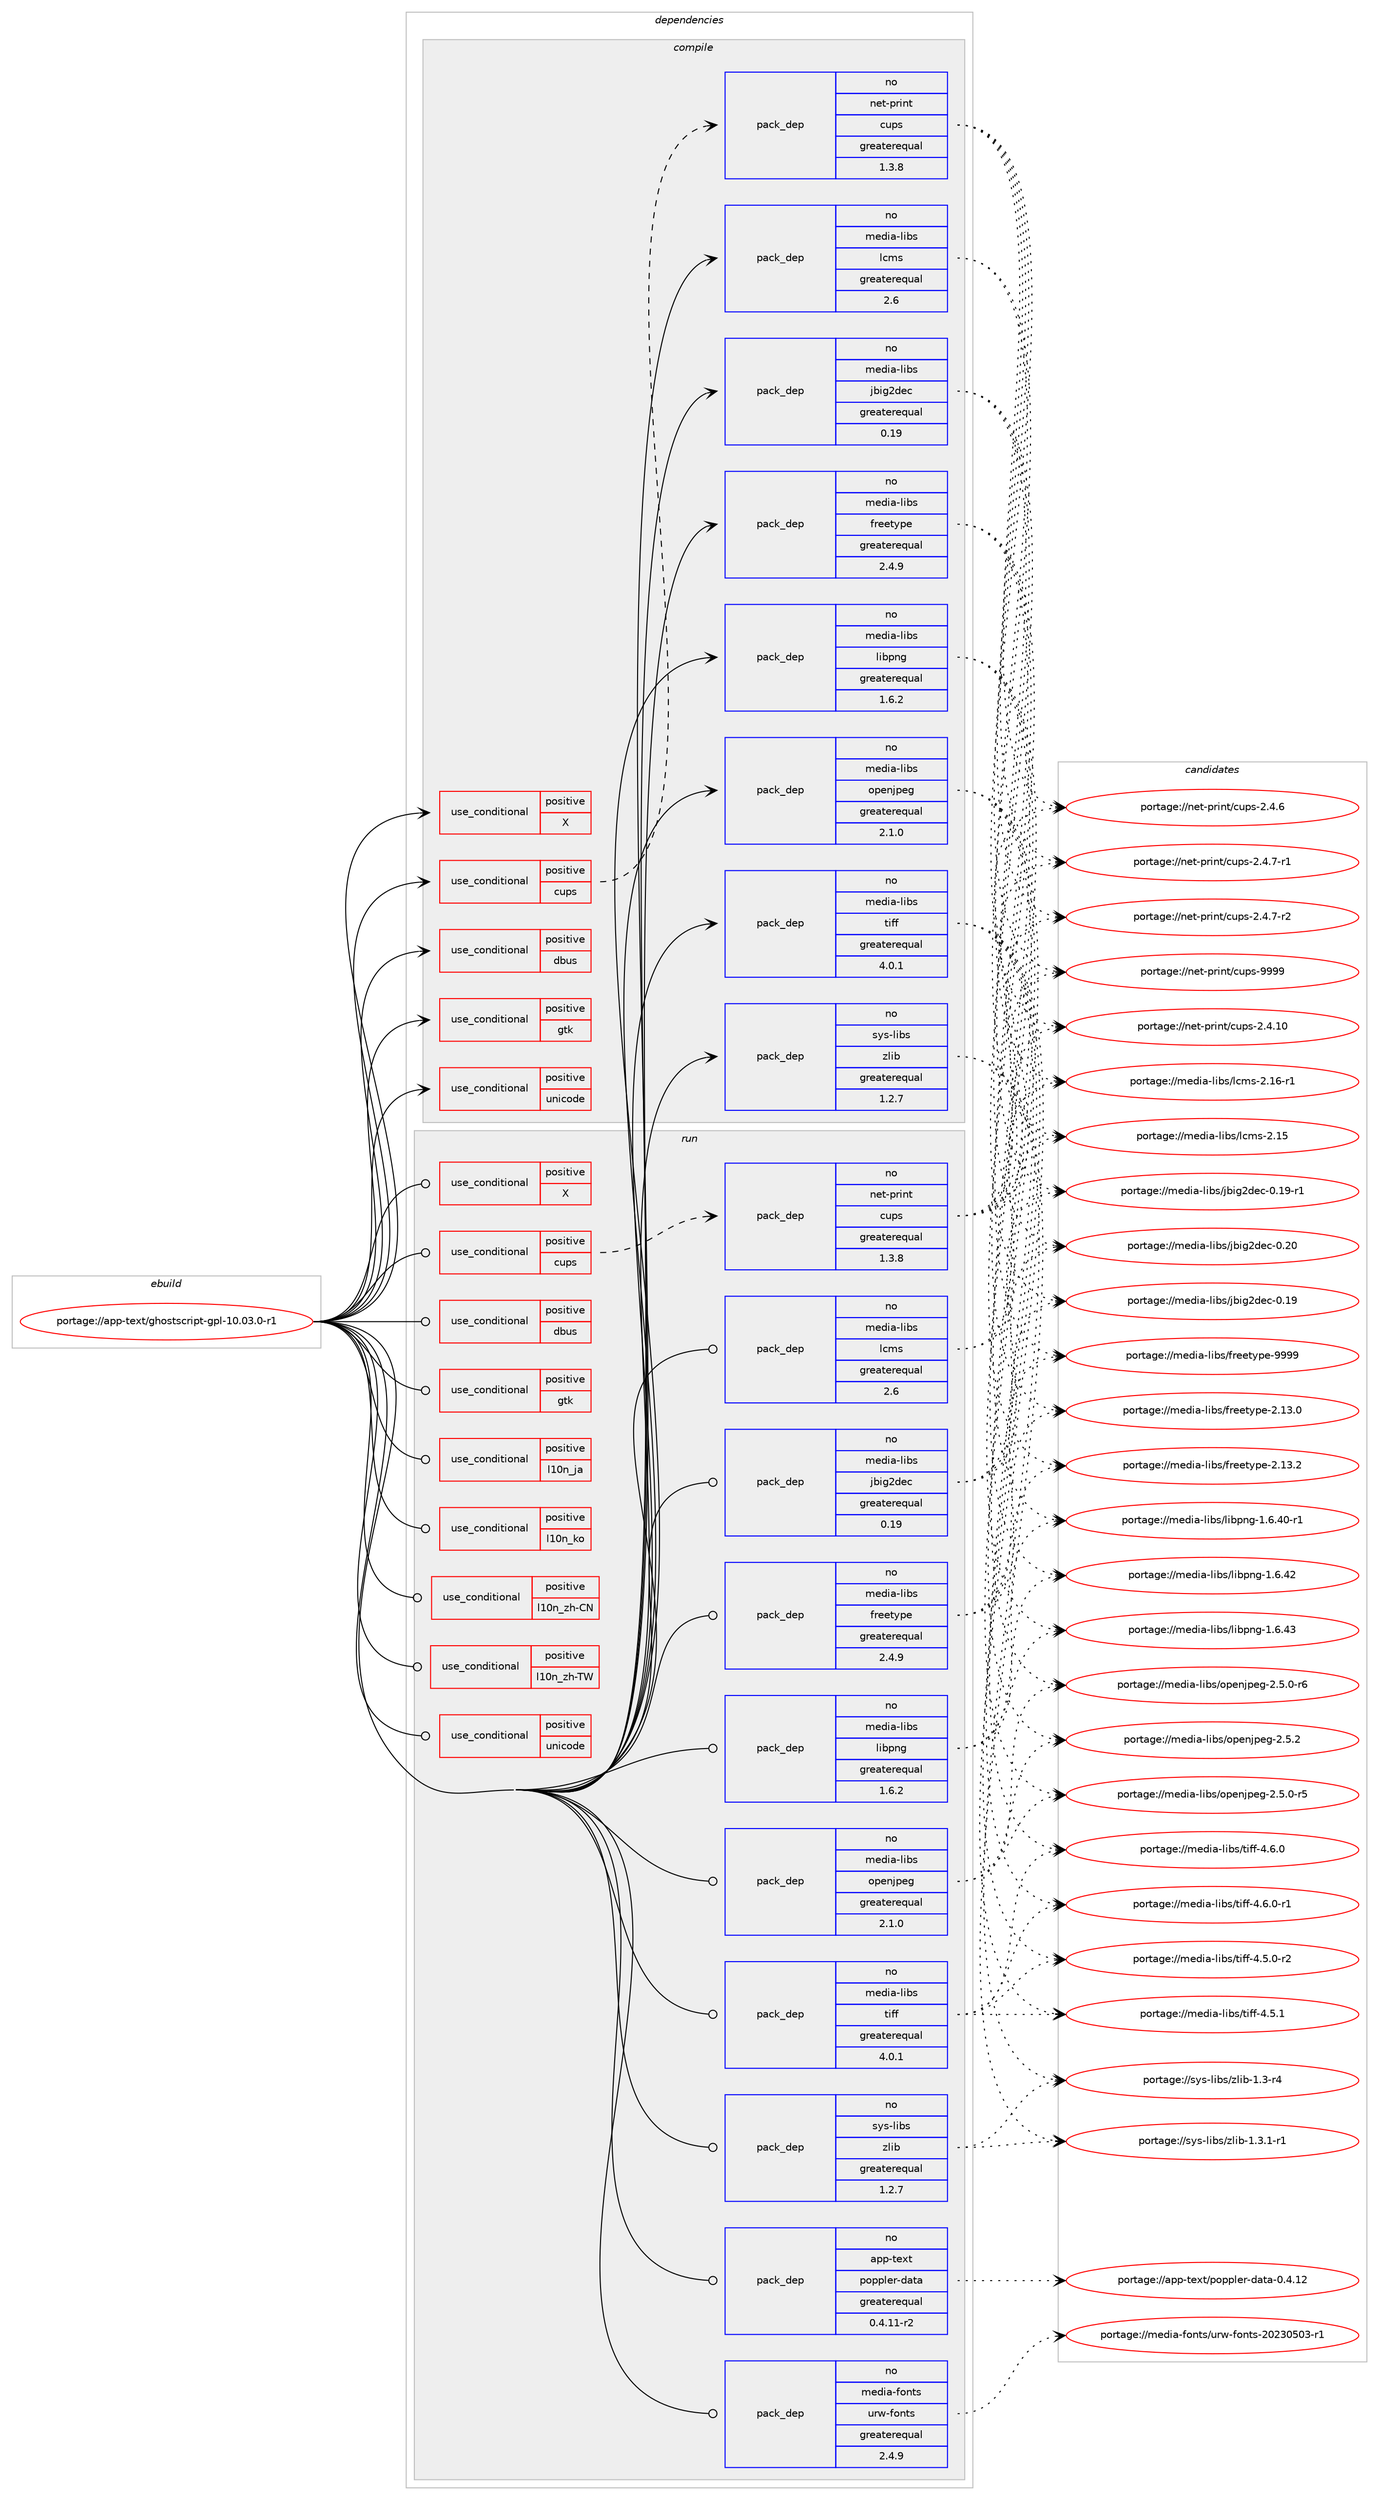 digraph prolog {

# *************
# Graph options
# *************

newrank=true;
concentrate=true;
compound=true;
graph [rankdir=LR,fontname=Helvetica,fontsize=10,ranksep=1.5];#, ranksep=2.5, nodesep=0.2];
edge  [arrowhead=vee];
node  [fontname=Helvetica,fontsize=10];

# **********
# The ebuild
# **********

subgraph cluster_leftcol {
color=gray;
rank=same;
label=<<i>ebuild</i>>;
id [label="portage://app-text/ghostscript-gpl-10.03.0-r1", color=red, width=4, href="../app-text/ghostscript-gpl-10.03.0-r1.svg"];
}

# ****************
# The dependencies
# ****************

subgraph cluster_midcol {
color=gray;
label=<<i>dependencies</i>>;
subgraph cluster_compile {
fillcolor="#eeeeee";
style=filled;
label=<<i>compile</i>>;
subgraph cond14654 {
dependency24697 [label=<<TABLE BORDER="0" CELLBORDER="1" CELLSPACING="0" CELLPADDING="4"><TR><TD ROWSPAN="3" CELLPADDING="10">use_conditional</TD></TR><TR><TD>positive</TD></TR><TR><TD>X</TD></TR></TABLE>>, shape=none, color=red];
# *** BEGIN UNKNOWN DEPENDENCY TYPE (TODO) ***
# dependency24697 -> package_dependency(portage://app-text/ghostscript-gpl-10.03.0-r1,install,no,x11-libs,libXt,none,[,,],[],[])
# *** END UNKNOWN DEPENDENCY TYPE (TODO) ***

# *** BEGIN UNKNOWN DEPENDENCY TYPE (TODO) ***
# dependency24697 -> package_dependency(portage://app-text/ghostscript-gpl-10.03.0-r1,install,no,x11-libs,libXext,none,[,,],[],[])
# *** END UNKNOWN DEPENDENCY TYPE (TODO) ***

}
id:e -> dependency24697:w [weight=20,style="solid",arrowhead="vee"];
subgraph cond14655 {
dependency24698 [label=<<TABLE BORDER="0" CELLBORDER="1" CELLSPACING="0" CELLPADDING="4"><TR><TD ROWSPAN="3" CELLPADDING="10">use_conditional</TD></TR><TR><TD>positive</TD></TR><TR><TD>cups</TD></TR></TABLE>>, shape=none, color=red];
subgraph pack9572 {
dependency24699 [label=<<TABLE BORDER="0" CELLBORDER="1" CELLSPACING="0" CELLPADDING="4" WIDTH="220"><TR><TD ROWSPAN="6" CELLPADDING="30">pack_dep</TD></TR><TR><TD WIDTH="110">no</TD></TR><TR><TD>net-print</TD></TR><TR><TD>cups</TD></TR><TR><TD>greaterequal</TD></TR><TR><TD>1.3.8</TD></TR></TABLE>>, shape=none, color=blue];
}
dependency24698:e -> dependency24699:w [weight=20,style="dashed",arrowhead="vee"];
}
id:e -> dependency24698:w [weight=20,style="solid",arrowhead="vee"];
subgraph cond14656 {
dependency24700 [label=<<TABLE BORDER="0" CELLBORDER="1" CELLSPACING="0" CELLPADDING="4"><TR><TD ROWSPAN="3" CELLPADDING="10">use_conditional</TD></TR><TR><TD>positive</TD></TR><TR><TD>dbus</TD></TR></TABLE>>, shape=none, color=red];
# *** BEGIN UNKNOWN DEPENDENCY TYPE (TODO) ***
# dependency24700 -> package_dependency(portage://app-text/ghostscript-gpl-10.03.0-r1,install,no,sys-apps,dbus,none,[,,],[],[])
# *** END UNKNOWN DEPENDENCY TYPE (TODO) ***

}
id:e -> dependency24700:w [weight=20,style="solid",arrowhead="vee"];
subgraph cond14657 {
dependency24701 [label=<<TABLE BORDER="0" CELLBORDER="1" CELLSPACING="0" CELLPADDING="4"><TR><TD ROWSPAN="3" CELLPADDING="10">use_conditional</TD></TR><TR><TD>positive</TD></TR><TR><TD>gtk</TD></TR></TABLE>>, shape=none, color=red];
# *** BEGIN UNKNOWN DEPENDENCY TYPE (TODO) ***
# dependency24701 -> package_dependency(portage://app-text/ghostscript-gpl-10.03.0-r1,install,no,x11-libs,gtk+,none,[,,],[slot(3)],[])
# *** END UNKNOWN DEPENDENCY TYPE (TODO) ***

}
id:e -> dependency24701:w [weight=20,style="solid",arrowhead="vee"];
subgraph cond14658 {
dependency24702 [label=<<TABLE BORDER="0" CELLBORDER="1" CELLSPACING="0" CELLPADDING="4"><TR><TD ROWSPAN="3" CELLPADDING="10">use_conditional</TD></TR><TR><TD>positive</TD></TR><TR><TD>unicode</TD></TR></TABLE>>, shape=none, color=red];
# *** BEGIN UNKNOWN DEPENDENCY TYPE (TODO) ***
# dependency24702 -> package_dependency(portage://app-text/ghostscript-gpl-10.03.0-r1,install,no,net-dns,libidn,none,[,,],any_same_slot,[])
# *** END UNKNOWN DEPENDENCY TYPE (TODO) ***

}
id:e -> dependency24702:w [weight=20,style="solid",arrowhead="vee"];
# *** BEGIN UNKNOWN DEPENDENCY TYPE (TODO) ***
# id -> package_dependency(portage://app-text/ghostscript-gpl-10.03.0-r1,install,no,app-text,libpaper,none,[,,],any_same_slot,[])
# *** END UNKNOWN DEPENDENCY TYPE (TODO) ***

# *** BEGIN UNKNOWN DEPENDENCY TYPE (TODO) ***
# id -> package_dependency(portage://app-text/ghostscript-gpl-10.03.0-r1,install,no,media-libs,fontconfig,none,[,,],[],[])
# *** END UNKNOWN DEPENDENCY TYPE (TODO) ***

subgraph pack9573 {
dependency24703 [label=<<TABLE BORDER="0" CELLBORDER="1" CELLSPACING="0" CELLPADDING="4" WIDTH="220"><TR><TD ROWSPAN="6" CELLPADDING="30">pack_dep</TD></TR><TR><TD WIDTH="110">no</TD></TR><TR><TD>media-libs</TD></TR><TR><TD>freetype</TD></TR><TR><TD>greaterequal</TD></TR><TR><TD>2.4.9</TD></TR></TABLE>>, shape=none, color=blue];
}
id:e -> dependency24703:w [weight=20,style="solid",arrowhead="vee"];
subgraph pack9574 {
dependency24704 [label=<<TABLE BORDER="0" CELLBORDER="1" CELLSPACING="0" CELLPADDING="4" WIDTH="220"><TR><TD ROWSPAN="6" CELLPADDING="30">pack_dep</TD></TR><TR><TD WIDTH="110">no</TD></TR><TR><TD>media-libs</TD></TR><TR><TD>jbig2dec</TD></TR><TR><TD>greaterequal</TD></TR><TR><TD>0.19</TD></TR></TABLE>>, shape=none, color=blue];
}
id:e -> dependency24704:w [weight=20,style="solid",arrowhead="vee"];
subgraph pack9575 {
dependency24705 [label=<<TABLE BORDER="0" CELLBORDER="1" CELLSPACING="0" CELLPADDING="4" WIDTH="220"><TR><TD ROWSPAN="6" CELLPADDING="30">pack_dep</TD></TR><TR><TD WIDTH="110">no</TD></TR><TR><TD>media-libs</TD></TR><TR><TD>lcms</TD></TR><TR><TD>greaterequal</TD></TR><TR><TD>2.6</TD></TR></TABLE>>, shape=none, color=blue];
}
id:e -> dependency24705:w [weight=20,style="solid",arrowhead="vee"];
# *** BEGIN UNKNOWN DEPENDENCY TYPE (TODO) ***
# id -> package_dependency(portage://app-text/ghostscript-gpl-10.03.0-r1,install,no,media-libs,libjpeg-turbo,none,[,,],any_same_slot,[])
# *** END UNKNOWN DEPENDENCY TYPE (TODO) ***

subgraph pack9576 {
dependency24706 [label=<<TABLE BORDER="0" CELLBORDER="1" CELLSPACING="0" CELLPADDING="4" WIDTH="220"><TR><TD ROWSPAN="6" CELLPADDING="30">pack_dep</TD></TR><TR><TD WIDTH="110">no</TD></TR><TR><TD>media-libs</TD></TR><TR><TD>libpng</TD></TR><TR><TD>greaterequal</TD></TR><TR><TD>1.6.2</TD></TR></TABLE>>, shape=none, color=blue];
}
id:e -> dependency24706:w [weight=20,style="solid",arrowhead="vee"];
subgraph pack9577 {
dependency24707 [label=<<TABLE BORDER="0" CELLBORDER="1" CELLSPACING="0" CELLPADDING="4" WIDTH="220"><TR><TD ROWSPAN="6" CELLPADDING="30">pack_dep</TD></TR><TR><TD WIDTH="110">no</TD></TR><TR><TD>media-libs</TD></TR><TR><TD>openjpeg</TD></TR><TR><TD>greaterequal</TD></TR><TR><TD>2.1.0</TD></TR></TABLE>>, shape=none, color=blue];
}
id:e -> dependency24707:w [weight=20,style="solid",arrowhead="vee"];
subgraph pack9578 {
dependency24708 [label=<<TABLE BORDER="0" CELLBORDER="1" CELLSPACING="0" CELLPADDING="4" WIDTH="220"><TR><TD ROWSPAN="6" CELLPADDING="30">pack_dep</TD></TR><TR><TD WIDTH="110">no</TD></TR><TR><TD>media-libs</TD></TR><TR><TD>tiff</TD></TR><TR><TD>greaterequal</TD></TR><TR><TD>4.0.1</TD></TR></TABLE>>, shape=none, color=blue];
}
id:e -> dependency24708:w [weight=20,style="solid",arrowhead="vee"];
subgraph pack9579 {
dependency24709 [label=<<TABLE BORDER="0" CELLBORDER="1" CELLSPACING="0" CELLPADDING="4" WIDTH="220"><TR><TD ROWSPAN="6" CELLPADDING="30">pack_dep</TD></TR><TR><TD WIDTH="110">no</TD></TR><TR><TD>sys-libs</TD></TR><TR><TD>zlib</TD></TR><TR><TD>greaterequal</TD></TR><TR><TD>1.2.7</TD></TR></TABLE>>, shape=none, color=blue];
}
id:e -> dependency24709:w [weight=20,style="solid",arrowhead="vee"];
}
subgraph cluster_compileandrun {
fillcolor="#eeeeee";
style=filled;
label=<<i>compile and run</i>>;
}
subgraph cluster_run {
fillcolor="#eeeeee";
style=filled;
label=<<i>run</i>>;
subgraph cond14659 {
dependency24710 [label=<<TABLE BORDER="0" CELLBORDER="1" CELLSPACING="0" CELLPADDING="4"><TR><TD ROWSPAN="3" CELLPADDING="10">use_conditional</TD></TR><TR><TD>positive</TD></TR><TR><TD>X</TD></TR></TABLE>>, shape=none, color=red];
# *** BEGIN UNKNOWN DEPENDENCY TYPE (TODO) ***
# dependency24710 -> package_dependency(portage://app-text/ghostscript-gpl-10.03.0-r1,run,no,x11-libs,libXt,none,[,,],[],[])
# *** END UNKNOWN DEPENDENCY TYPE (TODO) ***

# *** BEGIN UNKNOWN DEPENDENCY TYPE (TODO) ***
# dependency24710 -> package_dependency(portage://app-text/ghostscript-gpl-10.03.0-r1,run,no,x11-libs,libXext,none,[,,],[],[])
# *** END UNKNOWN DEPENDENCY TYPE (TODO) ***

}
id:e -> dependency24710:w [weight=20,style="solid",arrowhead="odot"];
subgraph cond14660 {
dependency24711 [label=<<TABLE BORDER="0" CELLBORDER="1" CELLSPACING="0" CELLPADDING="4"><TR><TD ROWSPAN="3" CELLPADDING="10">use_conditional</TD></TR><TR><TD>positive</TD></TR><TR><TD>cups</TD></TR></TABLE>>, shape=none, color=red];
subgraph pack9580 {
dependency24712 [label=<<TABLE BORDER="0" CELLBORDER="1" CELLSPACING="0" CELLPADDING="4" WIDTH="220"><TR><TD ROWSPAN="6" CELLPADDING="30">pack_dep</TD></TR><TR><TD WIDTH="110">no</TD></TR><TR><TD>net-print</TD></TR><TR><TD>cups</TD></TR><TR><TD>greaterequal</TD></TR><TR><TD>1.3.8</TD></TR></TABLE>>, shape=none, color=blue];
}
dependency24711:e -> dependency24712:w [weight=20,style="dashed",arrowhead="vee"];
}
id:e -> dependency24711:w [weight=20,style="solid",arrowhead="odot"];
subgraph cond14661 {
dependency24713 [label=<<TABLE BORDER="0" CELLBORDER="1" CELLSPACING="0" CELLPADDING="4"><TR><TD ROWSPAN="3" CELLPADDING="10">use_conditional</TD></TR><TR><TD>positive</TD></TR><TR><TD>dbus</TD></TR></TABLE>>, shape=none, color=red];
# *** BEGIN UNKNOWN DEPENDENCY TYPE (TODO) ***
# dependency24713 -> package_dependency(portage://app-text/ghostscript-gpl-10.03.0-r1,run,no,sys-apps,dbus,none,[,,],[],[])
# *** END UNKNOWN DEPENDENCY TYPE (TODO) ***

}
id:e -> dependency24713:w [weight=20,style="solid",arrowhead="odot"];
subgraph cond14662 {
dependency24714 [label=<<TABLE BORDER="0" CELLBORDER="1" CELLSPACING="0" CELLPADDING="4"><TR><TD ROWSPAN="3" CELLPADDING="10">use_conditional</TD></TR><TR><TD>positive</TD></TR><TR><TD>gtk</TD></TR></TABLE>>, shape=none, color=red];
# *** BEGIN UNKNOWN DEPENDENCY TYPE (TODO) ***
# dependency24714 -> package_dependency(portage://app-text/ghostscript-gpl-10.03.0-r1,run,no,x11-libs,gtk+,none,[,,],[slot(3)],[])
# *** END UNKNOWN DEPENDENCY TYPE (TODO) ***

}
id:e -> dependency24714:w [weight=20,style="solid",arrowhead="odot"];
subgraph cond14663 {
dependency24715 [label=<<TABLE BORDER="0" CELLBORDER="1" CELLSPACING="0" CELLPADDING="4"><TR><TD ROWSPAN="3" CELLPADDING="10">use_conditional</TD></TR><TR><TD>positive</TD></TR><TR><TD>l10n_ja</TD></TR></TABLE>>, shape=none, color=red];
# *** BEGIN UNKNOWN DEPENDENCY TYPE (TODO) ***
# dependency24715 -> package_dependency(portage://app-text/ghostscript-gpl-10.03.0-r1,run,no,media-fonts,kochi-substitute,none,[,,],[],[])
# *** END UNKNOWN DEPENDENCY TYPE (TODO) ***

}
id:e -> dependency24715:w [weight=20,style="solid",arrowhead="odot"];
subgraph cond14664 {
dependency24716 [label=<<TABLE BORDER="0" CELLBORDER="1" CELLSPACING="0" CELLPADDING="4"><TR><TD ROWSPAN="3" CELLPADDING="10">use_conditional</TD></TR><TR><TD>positive</TD></TR><TR><TD>l10n_ko</TD></TR></TABLE>>, shape=none, color=red];
# *** BEGIN UNKNOWN DEPENDENCY TYPE (TODO) ***
# dependency24716 -> package_dependency(portage://app-text/ghostscript-gpl-10.03.0-r1,run,no,media-fonts,baekmuk-fonts,none,[,,],[],[])
# *** END UNKNOWN DEPENDENCY TYPE (TODO) ***

}
id:e -> dependency24716:w [weight=20,style="solid",arrowhead="odot"];
subgraph cond14665 {
dependency24717 [label=<<TABLE BORDER="0" CELLBORDER="1" CELLSPACING="0" CELLPADDING="4"><TR><TD ROWSPAN="3" CELLPADDING="10">use_conditional</TD></TR><TR><TD>positive</TD></TR><TR><TD>l10n_zh-CN</TD></TR></TABLE>>, shape=none, color=red];
# *** BEGIN UNKNOWN DEPENDENCY TYPE (TODO) ***
# dependency24717 -> package_dependency(portage://app-text/ghostscript-gpl-10.03.0-r1,run,no,media-fonts,arphicfonts,none,[,,],[],[])
# *** END UNKNOWN DEPENDENCY TYPE (TODO) ***

}
id:e -> dependency24717:w [weight=20,style="solid",arrowhead="odot"];
subgraph cond14666 {
dependency24718 [label=<<TABLE BORDER="0" CELLBORDER="1" CELLSPACING="0" CELLPADDING="4"><TR><TD ROWSPAN="3" CELLPADDING="10">use_conditional</TD></TR><TR><TD>positive</TD></TR><TR><TD>l10n_zh-TW</TD></TR></TABLE>>, shape=none, color=red];
# *** BEGIN UNKNOWN DEPENDENCY TYPE (TODO) ***
# dependency24718 -> package_dependency(portage://app-text/ghostscript-gpl-10.03.0-r1,run,no,media-fonts,arphicfonts,none,[,,],[],[])
# *** END UNKNOWN DEPENDENCY TYPE (TODO) ***

}
id:e -> dependency24718:w [weight=20,style="solid",arrowhead="odot"];
subgraph cond14667 {
dependency24719 [label=<<TABLE BORDER="0" CELLBORDER="1" CELLSPACING="0" CELLPADDING="4"><TR><TD ROWSPAN="3" CELLPADDING="10">use_conditional</TD></TR><TR><TD>positive</TD></TR><TR><TD>unicode</TD></TR></TABLE>>, shape=none, color=red];
# *** BEGIN UNKNOWN DEPENDENCY TYPE (TODO) ***
# dependency24719 -> package_dependency(portage://app-text/ghostscript-gpl-10.03.0-r1,run,no,net-dns,libidn,none,[,,],any_same_slot,[])
# *** END UNKNOWN DEPENDENCY TYPE (TODO) ***

}
id:e -> dependency24719:w [weight=20,style="solid",arrowhead="odot"];
# *** BEGIN UNKNOWN DEPENDENCY TYPE (TODO) ***
# id -> package_dependency(portage://app-text/ghostscript-gpl-10.03.0-r1,run,no,app-text,libpaper,none,[,,],any_same_slot,[])
# *** END UNKNOWN DEPENDENCY TYPE (TODO) ***

subgraph pack9581 {
dependency24720 [label=<<TABLE BORDER="0" CELLBORDER="1" CELLSPACING="0" CELLPADDING="4" WIDTH="220"><TR><TD ROWSPAN="6" CELLPADDING="30">pack_dep</TD></TR><TR><TD WIDTH="110">no</TD></TR><TR><TD>app-text</TD></TR><TR><TD>poppler-data</TD></TR><TR><TD>greaterequal</TD></TR><TR><TD>0.4.11-r2</TD></TR></TABLE>>, shape=none, color=blue];
}
id:e -> dependency24720:w [weight=20,style="solid",arrowhead="odot"];
subgraph pack9582 {
dependency24721 [label=<<TABLE BORDER="0" CELLBORDER="1" CELLSPACING="0" CELLPADDING="4" WIDTH="220"><TR><TD ROWSPAN="6" CELLPADDING="30">pack_dep</TD></TR><TR><TD WIDTH="110">no</TD></TR><TR><TD>media-fonts</TD></TR><TR><TD>urw-fonts</TD></TR><TR><TD>greaterequal</TD></TR><TR><TD>2.4.9</TD></TR></TABLE>>, shape=none, color=blue];
}
id:e -> dependency24721:w [weight=20,style="solid",arrowhead="odot"];
# *** BEGIN UNKNOWN DEPENDENCY TYPE (TODO) ***
# id -> package_dependency(portage://app-text/ghostscript-gpl-10.03.0-r1,run,no,media-libs,fontconfig,none,[,,],[],[])
# *** END UNKNOWN DEPENDENCY TYPE (TODO) ***

subgraph pack9583 {
dependency24722 [label=<<TABLE BORDER="0" CELLBORDER="1" CELLSPACING="0" CELLPADDING="4" WIDTH="220"><TR><TD ROWSPAN="6" CELLPADDING="30">pack_dep</TD></TR><TR><TD WIDTH="110">no</TD></TR><TR><TD>media-libs</TD></TR><TR><TD>freetype</TD></TR><TR><TD>greaterequal</TD></TR><TR><TD>2.4.9</TD></TR></TABLE>>, shape=none, color=blue];
}
id:e -> dependency24722:w [weight=20,style="solid",arrowhead="odot"];
subgraph pack9584 {
dependency24723 [label=<<TABLE BORDER="0" CELLBORDER="1" CELLSPACING="0" CELLPADDING="4" WIDTH="220"><TR><TD ROWSPAN="6" CELLPADDING="30">pack_dep</TD></TR><TR><TD WIDTH="110">no</TD></TR><TR><TD>media-libs</TD></TR><TR><TD>jbig2dec</TD></TR><TR><TD>greaterequal</TD></TR><TR><TD>0.19</TD></TR></TABLE>>, shape=none, color=blue];
}
id:e -> dependency24723:w [weight=20,style="solid",arrowhead="odot"];
subgraph pack9585 {
dependency24724 [label=<<TABLE BORDER="0" CELLBORDER="1" CELLSPACING="0" CELLPADDING="4" WIDTH="220"><TR><TD ROWSPAN="6" CELLPADDING="30">pack_dep</TD></TR><TR><TD WIDTH="110">no</TD></TR><TR><TD>media-libs</TD></TR><TR><TD>lcms</TD></TR><TR><TD>greaterequal</TD></TR><TR><TD>2.6</TD></TR></TABLE>>, shape=none, color=blue];
}
id:e -> dependency24724:w [weight=20,style="solid",arrowhead="odot"];
# *** BEGIN UNKNOWN DEPENDENCY TYPE (TODO) ***
# id -> package_dependency(portage://app-text/ghostscript-gpl-10.03.0-r1,run,no,media-libs,libjpeg-turbo,none,[,,],any_same_slot,[])
# *** END UNKNOWN DEPENDENCY TYPE (TODO) ***

subgraph pack9586 {
dependency24725 [label=<<TABLE BORDER="0" CELLBORDER="1" CELLSPACING="0" CELLPADDING="4" WIDTH="220"><TR><TD ROWSPAN="6" CELLPADDING="30">pack_dep</TD></TR><TR><TD WIDTH="110">no</TD></TR><TR><TD>media-libs</TD></TR><TR><TD>libpng</TD></TR><TR><TD>greaterequal</TD></TR><TR><TD>1.6.2</TD></TR></TABLE>>, shape=none, color=blue];
}
id:e -> dependency24725:w [weight=20,style="solid",arrowhead="odot"];
subgraph pack9587 {
dependency24726 [label=<<TABLE BORDER="0" CELLBORDER="1" CELLSPACING="0" CELLPADDING="4" WIDTH="220"><TR><TD ROWSPAN="6" CELLPADDING="30">pack_dep</TD></TR><TR><TD WIDTH="110">no</TD></TR><TR><TD>media-libs</TD></TR><TR><TD>openjpeg</TD></TR><TR><TD>greaterequal</TD></TR><TR><TD>2.1.0</TD></TR></TABLE>>, shape=none, color=blue];
}
id:e -> dependency24726:w [weight=20,style="solid",arrowhead="odot"];
subgraph pack9588 {
dependency24727 [label=<<TABLE BORDER="0" CELLBORDER="1" CELLSPACING="0" CELLPADDING="4" WIDTH="220"><TR><TD ROWSPAN="6" CELLPADDING="30">pack_dep</TD></TR><TR><TD WIDTH="110">no</TD></TR><TR><TD>media-libs</TD></TR><TR><TD>tiff</TD></TR><TR><TD>greaterequal</TD></TR><TR><TD>4.0.1</TD></TR></TABLE>>, shape=none, color=blue];
}
id:e -> dependency24727:w [weight=20,style="solid",arrowhead="odot"];
subgraph pack9589 {
dependency24728 [label=<<TABLE BORDER="0" CELLBORDER="1" CELLSPACING="0" CELLPADDING="4" WIDTH="220"><TR><TD ROWSPAN="6" CELLPADDING="30">pack_dep</TD></TR><TR><TD WIDTH="110">no</TD></TR><TR><TD>sys-libs</TD></TR><TR><TD>zlib</TD></TR><TR><TD>greaterequal</TD></TR><TR><TD>1.2.7</TD></TR></TABLE>>, shape=none, color=blue];
}
id:e -> dependency24728:w [weight=20,style="solid",arrowhead="odot"];
}
}

# **************
# The candidates
# **************

subgraph cluster_choices {
rank=same;
color=gray;
label=<<i>candidates</i>>;

subgraph choice9572 {
color=black;
nodesep=1;
choice11010111645112114105110116479911711211545504652464948 [label="portage://net-print/cups-2.4.10", color=red, width=4,href="../net-print/cups-2.4.10.svg"];
choice110101116451121141051101164799117112115455046524654 [label="portage://net-print/cups-2.4.6", color=red, width=4,href="../net-print/cups-2.4.6.svg"];
choice1101011164511211410511011647991171121154550465246554511449 [label="portage://net-print/cups-2.4.7-r1", color=red, width=4,href="../net-print/cups-2.4.7-r1.svg"];
choice1101011164511211410511011647991171121154550465246554511450 [label="portage://net-print/cups-2.4.7-r2", color=red, width=4,href="../net-print/cups-2.4.7-r2.svg"];
choice1101011164511211410511011647991171121154557575757 [label="portage://net-print/cups-9999", color=red, width=4,href="../net-print/cups-9999.svg"];
dependency24699:e -> choice11010111645112114105110116479911711211545504652464948:w [style=dotted,weight="100"];
dependency24699:e -> choice110101116451121141051101164799117112115455046524654:w [style=dotted,weight="100"];
dependency24699:e -> choice1101011164511211410511011647991171121154550465246554511449:w [style=dotted,weight="100"];
dependency24699:e -> choice1101011164511211410511011647991171121154550465246554511450:w [style=dotted,weight="100"];
dependency24699:e -> choice1101011164511211410511011647991171121154557575757:w [style=dotted,weight="100"];
}
subgraph choice9573 {
color=black;
nodesep=1;
choice1091011001059745108105981154710211410110111612111210145504649514648 [label="portage://media-libs/freetype-2.13.0", color=red, width=4,href="../media-libs/freetype-2.13.0.svg"];
choice1091011001059745108105981154710211410110111612111210145504649514650 [label="portage://media-libs/freetype-2.13.2", color=red, width=4,href="../media-libs/freetype-2.13.2.svg"];
choice109101100105974510810598115471021141011011161211121014557575757 [label="portage://media-libs/freetype-9999", color=red, width=4,href="../media-libs/freetype-9999.svg"];
dependency24703:e -> choice1091011001059745108105981154710211410110111612111210145504649514648:w [style=dotted,weight="100"];
dependency24703:e -> choice1091011001059745108105981154710211410110111612111210145504649514650:w [style=dotted,weight="100"];
dependency24703:e -> choice109101100105974510810598115471021141011011161211121014557575757:w [style=dotted,weight="100"];
}
subgraph choice9574 {
color=black;
nodesep=1;
choice109101100105974510810598115471069810510350100101994548464957 [label="portage://media-libs/jbig2dec-0.19", color=red, width=4,href="../media-libs/jbig2dec-0.19.svg"];
choice1091011001059745108105981154710698105103501001019945484649574511449 [label="portage://media-libs/jbig2dec-0.19-r1", color=red, width=4,href="../media-libs/jbig2dec-0.19-r1.svg"];
choice109101100105974510810598115471069810510350100101994548465048 [label="portage://media-libs/jbig2dec-0.20", color=red, width=4,href="../media-libs/jbig2dec-0.20.svg"];
dependency24704:e -> choice109101100105974510810598115471069810510350100101994548464957:w [style=dotted,weight="100"];
dependency24704:e -> choice1091011001059745108105981154710698105103501001019945484649574511449:w [style=dotted,weight="100"];
dependency24704:e -> choice109101100105974510810598115471069810510350100101994548465048:w [style=dotted,weight="100"];
}
subgraph choice9575 {
color=black;
nodesep=1;
choice10910110010597451081059811547108991091154550464953 [label="portage://media-libs/lcms-2.15", color=red, width=4,href="../media-libs/lcms-2.15.svg"];
choice109101100105974510810598115471089910911545504649544511449 [label="portage://media-libs/lcms-2.16-r1", color=red, width=4,href="../media-libs/lcms-2.16-r1.svg"];
dependency24705:e -> choice10910110010597451081059811547108991091154550464953:w [style=dotted,weight="100"];
dependency24705:e -> choice109101100105974510810598115471089910911545504649544511449:w [style=dotted,weight="100"];
}
subgraph choice9576 {
color=black;
nodesep=1;
choice1091011001059745108105981154710810598112110103454946544652484511449 [label="portage://media-libs/libpng-1.6.40-r1", color=red, width=4,href="../media-libs/libpng-1.6.40-r1.svg"];
choice109101100105974510810598115471081059811211010345494654465250 [label="portage://media-libs/libpng-1.6.42", color=red, width=4,href="../media-libs/libpng-1.6.42.svg"];
choice109101100105974510810598115471081059811211010345494654465251 [label="portage://media-libs/libpng-1.6.43", color=red, width=4,href="../media-libs/libpng-1.6.43.svg"];
dependency24706:e -> choice1091011001059745108105981154710810598112110103454946544652484511449:w [style=dotted,weight="100"];
dependency24706:e -> choice109101100105974510810598115471081059811211010345494654465250:w [style=dotted,weight="100"];
dependency24706:e -> choice109101100105974510810598115471081059811211010345494654465251:w [style=dotted,weight="100"];
}
subgraph choice9577 {
color=black;
nodesep=1;
choice109101100105974510810598115471111121011101061121011034550465346484511453 [label="portage://media-libs/openjpeg-2.5.0-r5", color=red, width=4,href="../media-libs/openjpeg-2.5.0-r5.svg"];
choice109101100105974510810598115471111121011101061121011034550465346484511454 [label="portage://media-libs/openjpeg-2.5.0-r6", color=red, width=4,href="../media-libs/openjpeg-2.5.0-r6.svg"];
choice10910110010597451081059811547111112101110106112101103455046534650 [label="portage://media-libs/openjpeg-2.5.2", color=red, width=4,href="../media-libs/openjpeg-2.5.2.svg"];
dependency24707:e -> choice109101100105974510810598115471111121011101061121011034550465346484511453:w [style=dotted,weight="100"];
dependency24707:e -> choice109101100105974510810598115471111121011101061121011034550465346484511454:w [style=dotted,weight="100"];
dependency24707:e -> choice10910110010597451081059811547111112101110106112101103455046534650:w [style=dotted,weight="100"];
}
subgraph choice9578 {
color=black;
nodesep=1;
choice109101100105974510810598115471161051021024552465346484511450 [label="portage://media-libs/tiff-4.5.0-r2", color=red, width=4,href="../media-libs/tiff-4.5.0-r2.svg"];
choice10910110010597451081059811547116105102102455246534649 [label="portage://media-libs/tiff-4.5.1", color=red, width=4,href="../media-libs/tiff-4.5.1.svg"];
choice10910110010597451081059811547116105102102455246544648 [label="portage://media-libs/tiff-4.6.0", color=red, width=4,href="../media-libs/tiff-4.6.0.svg"];
choice109101100105974510810598115471161051021024552465446484511449 [label="portage://media-libs/tiff-4.6.0-r1", color=red, width=4,href="../media-libs/tiff-4.6.0-r1.svg"];
dependency24708:e -> choice109101100105974510810598115471161051021024552465346484511450:w [style=dotted,weight="100"];
dependency24708:e -> choice10910110010597451081059811547116105102102455246534649:w [style=dotted,weight="100"];
dependency24708:e -> choice10910110010597451081059811547116105102102455246544648:w [style=dotted,weight="100"];
dependency24708:e -> choice109101100105974510810598115471161051021024552465446484511449:w [style=dotted,weight="100"];
}
subgraph choice9579 {
color=black;
nodesep=1;
choice11512111545108105981154712210810598454946514511452 [label="portage://sys-libs/zlib-1.3-r4", color=red, width=4,href="../sys-libs/zlib-1.3-r4.svg"];
choice115121115451081059811547122108105984549465146494511449 [label="portage://sys-libs/zlib-1.3.1-r1", color=red, width=4,href="../sys-libs/zlib-1.3.1-r1.svg"];
dependency24709:e -> choice11512111545108105981154712210810598454946514511452:w [style=dotted,weight="100"];
dependency24709:e -> choice115121115451081059811547122108105984549465146494511449:w [style=dotted,weight="100"];
}
subgraph choice9580 {
color=black;
nodesep=1;
choice11010111645112114105110116479911711211545504652464948 [label="portage://net-print/cups-2.4.10", color=red, width=4,href="../net-print/cups-2.4.10.svg"];
choice110101116451121141051101164799117112115455046524654 [label="portage://net-print/cups-2.4.6", color=red, width=4,href="../net-print/cups-2.4.6.svg"];
choice1101011164511211410511011647991171121154550465246554511449 [label="portage://net-print/cups-2.4.7-r1", color=red, width=4,href="../net-print/cups-2.4.7-r1.svg"];
choice1101011164511211410511011647991171121154550465246554511450 [label="portage://net-print/cups-2.4.7-r2", color=red, width=4,href="../net-print/cups-2.4.7-r2.svg"];
choice1101011164511211410511011647991171121154557575757 [label="portage://net-print/cups-9999", color=red, width=4,href="../net-print/cups-9999.svg"];
dependency24712:e -> choice11010111645112114105110116479911711211545504652464948:w [style=dotted,weight="100"];
dependency24712:e -> choice110101116451121141051101164799117112115455046524654:w [style=dotted,weight="100"];
dependency24712:e -> choice1101011164511211410511011647991171121154550465246554511449:w [style=dotted,weight="100"];
dependency24712:e -> choice1101011164511211410511011647991171121154550465246554511450:w [style=dotted,weight="100"];
dependency24712:e -> choice1101011164511211410511011647991171121154557575757:w [style=dotted,weight="100"];
}
subgraph choice9581 {
color=black;
nodesep=1;
choice97112112451161011201164711211111211210810111445100971169745484652464950 [label="portage://app-text/poppler-data-0.4.12", color=red, width=4,href="../app-text/poppler-data-0.4.12.svg"];
dependency24720:e -> choice97112112451161011201164711211111211210810111445100971169745484652464950:w [style=dotted,weight="100"];
}
subgraph choice9582 {
color=black;
nodesep=1;
choice109101100105974510211111011611547117114119451021111101161154550485051485348514511449 [label="portage://media-fonts/urw-fonts-20230503-r1", color=red, width=4,href="../media-fonts/urw-fonts-20230503-r1.svg"];
dependency24721:e -> choice109101100105974510211111011611547117114119451021111101161154550485051485348514511449:w [style=dotted,weight="100"];
}
subgraph choice9583 {
color=black;
nodesep=1;
choice1091011001059745108105981154710211410110111612111210145504649514648 [label="portage://media-libs/freetype-2.13.0", color=red, width=4,href="../media-libs/freetype-2.13.0.svg"];
choice1091011001059745108105981154710211410110111612111210145504649514650 [label="portage://media-libs/freetype-2.13.2", color=red, width=4,href="../media-libs/freetype-2.13.2.svg"];
choice109101100105974510810598115471021141011011161211121014557575757 [label="portage://media-libs/freetype-9999", color=red, width=4,href="../media-libs/freetype-9999.svg"];
dependency24722:e -> choice1091011001059745108105981154710211410110111612111210145504649514648:w [style=dotted,weight="100"];
dependency24722:e -> choice1091011001059745108105981154710211410110111612111210145504649514650:w [style=dotted,weight="100"];
dependency24722:e -> choice109101100105974510810598115471021141011011161211121014557575757:w [style=dotted,weight="100"];
}
subgraph choice9584 {
color=black;
nodesep=1;
choice109101100105974510810598115471069810510350100101994548464957 [label="portage://media-libs/jbig2dec-0.19", color=red, width=4,href="../media-libs/jbig2dec-0.19.svg"];
choice1091011001059745108105981154710698105103501001019945484649574511449 [label="portage://media-libs/jbig2dec-0.19-r1", color=red, width=4,href="../media-libs/jbig2dec-0.19-r1.svg"];
choice109101100105974510810598115471069810510350100101994548465048 [label="portage://media-libs/jbig2dec-0.20", color=red, width=4,href="../media-libs/jbig2dec-0.20.svg"];
dependency24723:e -> choice109101100105974510810598115471069810510350100101994548464957:w [style=dotted,weight="100"];
dependency24723:e -> choice1091011001059745108105981154710698105103501001019945484649574511449:w [style=dotted,weight="100"];
dependency24723:e -> choice109101100105974510810598115471069810510350100101994548465048:w [style=dotted,weight="100"];
}
subgraph choice9585 {
color=black;
nodesep=1;
choice10910110010597451081059811547108991091154550464953 [label="portage://media-libs/lcms-2.15", color=red, width=4,href="../media-libs/lcms-2.15.svg"];
choice109101100105974510810598115471089910911545504649544511449 [label="portage://media-libs/lcms-2.16-r1", color=red, width=4,href="../media-libs/lcms-2.16-r1.svg"];
dependency24724:e -> choice10910110010597451081059811547108991091154550464953:w [style=dotted,weight="100"];
dependency24724:e -> choice109101100105974510810598115471089910911545504649544511449:w [style=dotted,weight="100"];
}
subgraph choice9586 {
color=black;
nodesep=1;
choice1091011001059745108105981154710810598112110103454946544652484511449 [label="portage://media-libs/libpng-1.6.40-r1", color=red, width=4,href="../media-libs/libpng-1.6.40-r1.svg"];
choice109101100105974510810598115471081059811211010345494654465250 [label="portage://media-libs/libpng-1.6.42", color=red, width=4,href="../media-libs/libpng-1.6.42.svg"];
choice109101100105974510810598115471081059811211010345494654465251 [label="portage://media-libs/libpng-1.6.43", color=red, width=4,href="../media-libs/libpng-1.6.43.svg"];
dependency24725:e -> choice1091011001059745108105981154710810598112110103454946544652484511449:w [style=dotted,weight="100"];
dependency24725:e -> choice109101100105974510810598115471081059811211010345494654465250:w [style=dotted,weight="100"];
dependency24725:e -> choice109101100105974510810598115471081059811211010345494654465251:w [style=dotted,weight="100"];
}
subgraph choice9587 {
color=black;
nodesep=1;
choice109101100105974510810598115471111121011101061121011034550465346484511453 [label="portage://media-libs/openjpeg-2.5.0-r5", color=red, width=4,href="../media-libs/openjpeg-2.5.0-r5.svg"];
choice109101100105974510810598115471111121011101061121011034550465346484511454 [label="portage://media-libs/openjpeg-2.5.0-r6", color=red, width=4,href="../media-libs/openjpeg-2.5.0-r6.svg"];
choice10910110010597451081059811547111112101110106112101103455046534650 [label="portage://media-libs/openjpeg-2.5.2", color=red, width=4,href="../media-libs/openjpeg-2.5.2.svg"];
dependency24726:e -> choice109101100105974510810598115471111121011101061121011034550465346484511453:w [style=dotted,weight="100"];
dependency24726:e -> choice109101100105974510810598115471111121011101061121011034550465346484511454:w [style=dotted,weight="100"];
dependency24726:e -> choice10910110010597451081059811547111112101110106112101103455046534650:w [style=dotted,weight="100"];
}
subgraph choice9588 {
color=black;
nodesep=1;
choice109101100105974510810598115471161051021024552465346484511450 [label="portage://media-libs/tiff-4.5.0-r2", color=red, width=4,href="../media-libs/tiff-4.5.0-r2.svg"];
choice10910110010597451081059811547116105102102455246534649 [label="portage://media-libs/tiff-4.5.1", color=red, width=4,href="../media-libs/tiff-4.5.1.svg"];
choice10910110010597451081059811547116105102102455246544648 [label="portage://media-libs/tiff-4.6.0", color=red, width=4,href="../media-libs/tiff-4.6.0.svg"];
choice109101100105974510810598115471161051021024552465446484511449 [label="portage://media-libs/tiff-4.6.0-r1", color=red, width=4,href="../media-libs/tiff-4.6.0-r1.svg"];
dependency24727:e -> choice109101100105974510810598115471161051021024552465346484511450:w [style=dotted,weight="100"];
dependency24727:e -> choice10910110010597451081059811547116105102102455246534649:w [style=dotted,weight="100"];
dependency24727:e -> choice10910110010597451081059811547116105102102455246544648:w [style=dotted,weight="100"];
dependency24727:e -> choice109101100105974510810598115471161051021024552465446484511449:w [style=dotted,weight="100"];
}
subgraph choice9589 {
color=black;
nodesep=1;
choice11512111545108105981154712210810598454946514511452 [label="portage://sys-libs/zlib-1.3-r4", color=red, width=4,href="../sys-libs/zlib-1.3-r4.svg"];
choice115121115451081059811547122108105984549465146494511449 [label="portage://sys-libs/zlib-1.3.1-r1", color=red, width=4,href="../sys-libs/zlib-1.3.1-r1.svg"];
dependency24728:e -> choice11512111545108105981154712210810598454946514511452:w [style=dotted,weight="100"];
dependency24728:e -> choice115121115451081059811547122108105984549465146494511449:w [style=dotted,weight="100"];
}
}

}
